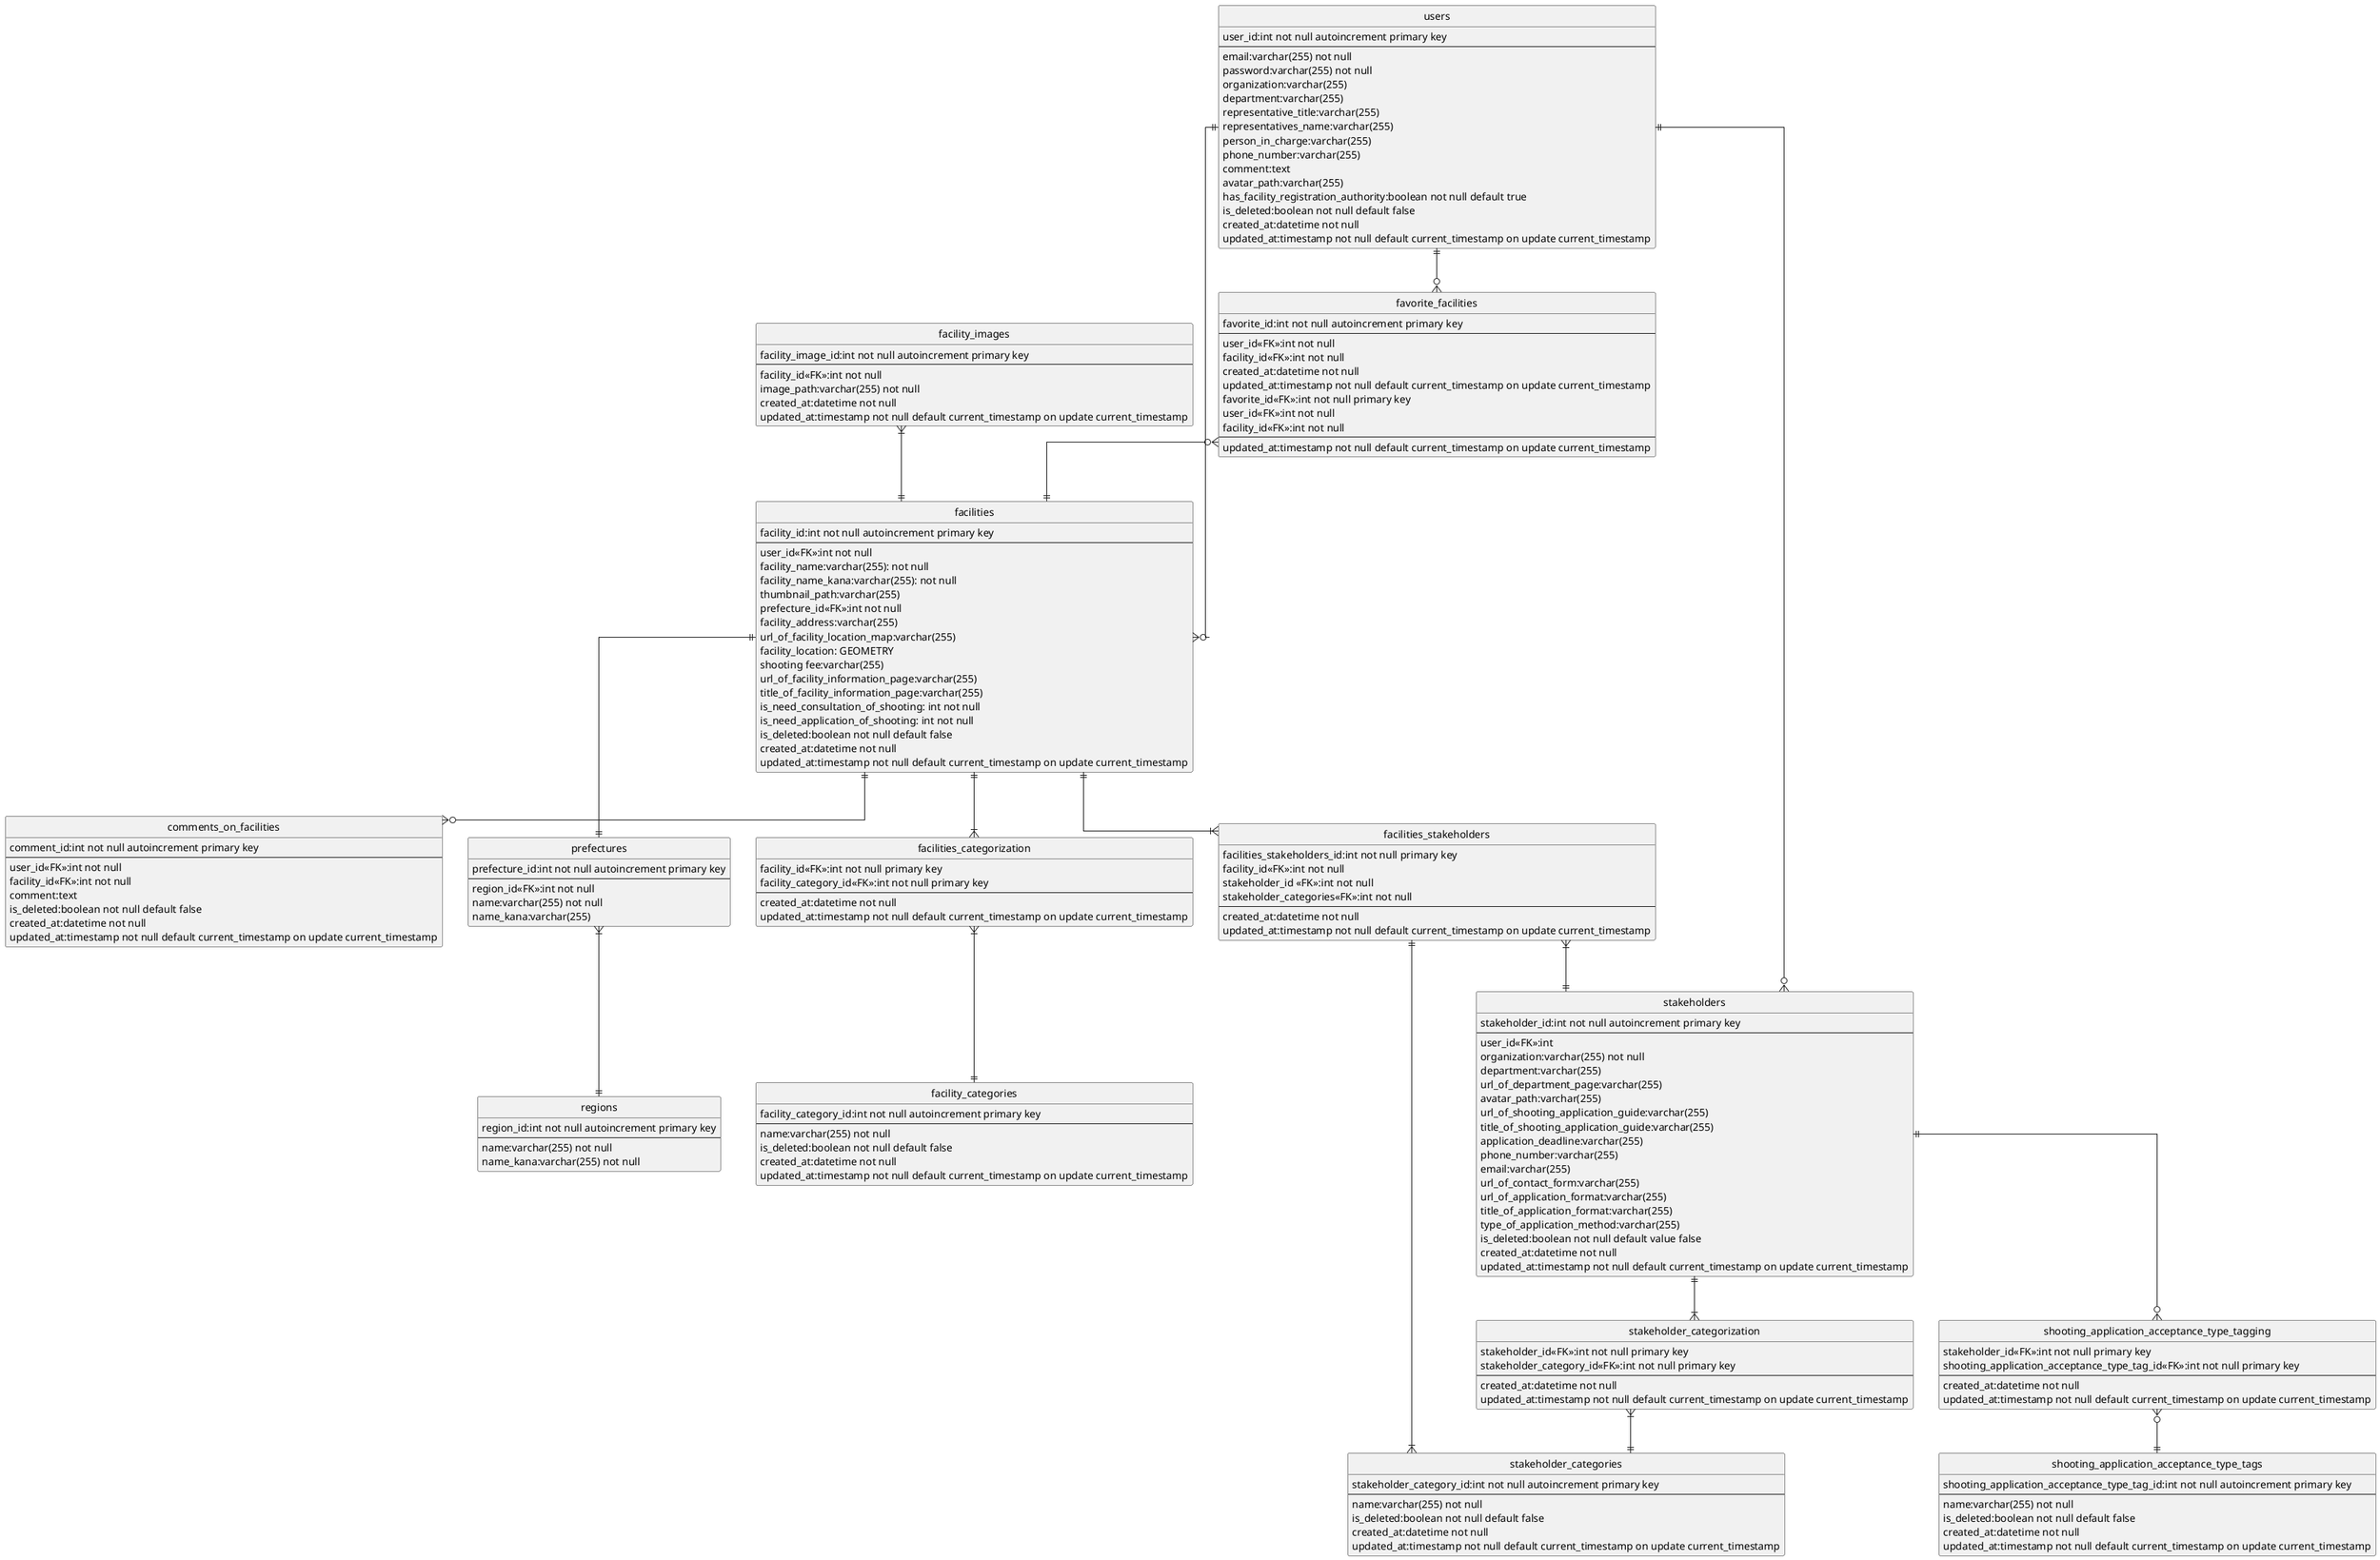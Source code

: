 @startuml kaigan-loca
' hide the spot
hide circle

' avoid problems with angled crows feet
skinparam linetype ortho


entity "users" as users {
  user_id:int not null autoincrement primary key
  --
  email:varchar(255) not null
  password:varchar(255) not null
  organization:varchar(255)
  department:varchar(255)
  representative_title:varchar(255)
  representatives_name:varchar(255)
  person_in_charge:varchar(255)
  phone_number:varchar(255)
  comment:text
  avatar_path:varchar(255)
  has_facility_registration_authority:boolean not null default true
  is_deleted:boolean not null default false
  created_at:datetime not null
  updated_at:timestamp not null default current_timestamp on update current_timestamp
}

entity "facilities" as facilities {
  facility_id:int not null autoincrement primary key
  --
  user_id<<FK>>:int not null
  facility_name:varchar(255): not null
  facility_name_kana:varchar(255): not null
  thumbnail_path:varchar(255)
  prefecture_id<<FK>>:int not null
  facility_address:varchar(255)
  url_of_facility_location_map:varchar(255)
  facility_location: GEOMETRY
  shooting fee:varchar(255)
  url_of_facility_information_page:varchar(255)
  title_of_facility_information_page:varchar(255)
  is_need_consultation_of_shooting: int not null
  is_need_application_of_shooting: int not null
  is_deleted:boolean not null default false
  created_at:datetime not null
  updated_at:timestamp not null default current_timestamp on update current_timestamp
}

entity "stakeholders" as stakeholders {
  stakeholder_id:int not null autoincrement primary key
  --
  user_id<<FK>>:int
  organization:varchar(255) not null
  department:varchar(255)
  url_of_department_page:varchar(255)
  avatar_path:varchar(255)
  url_of_shooting_application_guide:varchar(255)
  title_of_shooting_application_guide:varchar(255)
  application_deadline:varchar(255)
  phone_number:varchar(255)
  email:varchar(255)
  url_of_contact_form:varchar(255)
  url_of_application_format:varchar(255)
  title_of_application_format:varchar(255)
  type_of_application_method:varchar(255)
  is_deleted:boolean not null default value false
  created_at:datetime not null
  updated_at:timestamp not null default current_timestamp on update current_timestamp
}

entity "facility_images" as facility_images {
  facility_image_id:int not null autoincrement primary key
  --
  facility_id<<FK>>:int not null
  image_path:varchar(255) not null
  created_at:datetime not null
  updated_at:timestamp not null default current_timestamp on update current_timestamp
}

entity "comments_on_facilities" as comments_on_facilities {
  comment_id:int not null autoincrement primary key
  --
  user_id<<FK>>:int not null
  facility_id<<FK>>:int not null
  comment:text
  is_deleted:boolean not null default false
  created_at:datetime not null
  updated_at:timestamp not null default current_timestamp on update current_timestamp
}

entity "favorite_facilities" as favorite_facilities {
  favorite_id:int not null autoincrement primary key
  --
  user_id<<FK>>:int not null
  facility_id<<FK>>:int not null
  created_at:datetime not null
  updated_at:timestamp not null default current_timestamp on update current_timestamp
}

'マスタデータ
entity "regions" as regions {
  region_id:int not null autoincrement primary key
  --
  name:varchar(255) not null
  name_kana:varchar(255) not null
}
entity "prefectures" as prefectures {
  prefecture_id:int not null autoincrement primary key
  --
  region_id<<FK>>:int not null
  name:varchar(255) not null
  name_kana:varchar(255)
}

entity "stakeholder_categories" as stakeholder_categories {
  stakeholder_category_id:int not null autoincrement primary key
  --
  name:varchar(255) not null
  is_deleted:boolean not null default false
  created_at:datetime not null
  updated_at:timestamp not null default current_timestamp on update current_timestamp
}

entity "shooting_application_acceptance_type_tags" as shooting_application_acceptance_type_tags {
  shooting_application_acceptance_type_tag_id:int not null autoincrement primary key
  --
  name:varchar(255) not null
  is_deleted:boolean not null default false
  created_at:datetime not null
  updated_at:timestamp not null default current_timestamp on update current_timestamp
}

entity "facility_categories" as facility_categories {
  facility_category_id:int not null autoincrement primary key
  --
  name:varchar(255) not null
  is_deleted:boolean not null default false
  created_at:datetime not null
  updated_at:timestamp not null default current_timestamp on update current_timestamp
}


'交差テーブル
entity "facilities_categorization" as facilities_categorization {
  facility_id<<FK>>:int not null primary key
  facility_category_id<<FK>>:int not null primary key
  --
  created_at:datetime not null
  updated_at:timestamp not null default current_timestamp on update current_timestamp
}

entity "facilities_stakeholders" as facilities_stakeholders {
  facilities_stakeholders_id:int not null primary key
  facility_id<<FK>>:int not null
  stakeholder_id <<FK>>:int not null
  stakeholder_categories<<FK>>:int not null
  --
  created_at:datetime not null
  updated_at:timestamp not null default current_timestamp on update current_timestamp
}

entity "stakeholder_categorization" as stakeholder_categorization {
  stakeholder_id<<FK>>:int not null primary key
  stakeholder_category_id<<FK>>:int not null primary key
  --
  created_at:datetime not null
  updated_at:timestamp not null default current_timestamp on update current_timestamp
}

entity "shooting_application_acceptance_type_tagging" as shooting_application_acceptance_type_tagging {
  stakeholder_id<<FK>>:int not null primary key
  shooting_application_acceptance_type_tag_id<<FK>>:int not null primary key
  --
  created_at:datetime not null
  updated_at:timestamp not null default current_timestamp on update current_timestamp
}

entity "favorite_facilities" as favorite_facilities {
  favorite_id<<FK>>:int not null primary key
  user_id<<FK>>:int not null
  facility_id<<FK>>:int not null
  --
  updated_at:timestamp not null default current_timestamp on update current_timestamp
}
'user
users ||--o{ facilities
users ||--o{ stakeholders
users ||--o{ favorite_facilities
favorite_facilities }o--|| facilities
'facilities
facilities ||--|| prefectures
prefectures }|--|| regions
facility_images }|--|| facilities
facilities ||--|{ facilities_categorization
facilities_categorization }|--|| facility_categories
facilities ||--|{ facilities_stakeholders
facilities_stakeholders }|--|| stakeholders
facilities ||--o{ comments_on_facilities
'stakeholders
stakeholders ||--|{ stakeholder_categorization
stakeholder_categorization }|--|| stakeholder_categories
stakeholders ||--o{ shooting_application_acceptance_type_tagging
shooting_application_acceptance_type_tagging }o--|| shooting_application_acceptance_type_tags
'facilities_stakeholders
facilities_stakeholders ||--|{ stakeholder_categories

@enduml